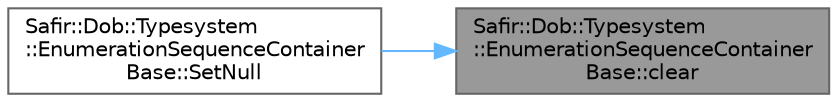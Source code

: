 digraph "Safir::Dob::Typesystem::EnumerationSequenceContainerBase::clear"
{
 // LATEX_PDF_SIZE
  bgcolor="transparent";
  edge [fontname=Helvetica,fontsize=10,labelfontname=Helvetica,labelfontsize=10];
  node [fontname=Helvetica,fontsize=10,shape=box,height=0.2,width=0.4];
  rankdir="RL";
  Node1 [label="Safir::Dob::Typesystem\l::EnumerationSequenceContainer\lBase::clear",height=0.2,width=0.4,color="gray40", fillcolor="grey60", style="filled", fontcolor="black",tooltip="Clear the sequence, i.e remove all values."];
  Node1 -> Node2 [dir="back",color="steelblue1",style="solid"];
  Node2 [label="Safir::Dob::Typesystem\l::EnumerationSequenceContainer\lBase::SetNull",height=0.2,width=0.4,color="grey40", fillcolor="white", style="filled",URL="$a01539.html#a8dfb233a8f0e3a7b0459a8c1d8f92d16",tooltip="Set the container to null."];
}
